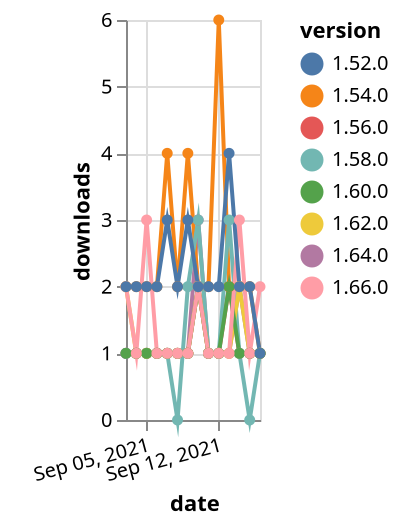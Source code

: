 {"$schema": "https://vega.github.io/schema/vega-lite/v5.json", "description": "A simple bar chart with embedded data.", "data": {"values": [{"date": "2021-09-03", "total": 266, "delta": 1, "version": "1.56.0"}, {"date": "2021-09-04", "total": 267, "delta": 1, "version": "1.56.0"}, {"date": "2021-09-05", "total": 268, "delta": 1, "version": "1.56.0"}, {"date": "2021-09-06", "total": 269, "delta": 1, "version": "1.56.0"}, {"date": "2021-09-07", "total": 270, "delta": 1, "version": "1.56.0"}, {"date": "2021-09-08", "total": 271, "delta": 1, "version": "1.56.0"}, {"date": "2021-09-09", "total": 272, "delta": 1, "version": "1.56.0"}, {"date": "2021-09-10", "total": 274, "delta": 2, "version": "1.56.0"}, {"date": "2021-09-11", "total": 275, "delta": 1, "version": "1.56.0"}, {"date": "2021-09-12", "total": 276, "delta": 1, "version": "1.56.0"}, {"date": "2021-09-13", "total": 278, "delta": 2, "version": "1.56.0"}, {"date": "2021-09-14", "total": 279, "delta": 1, "version": "1.56.0"}, {"date": "2021-09-15", "total": 280, "delta": 1, "version": "1.56.0"}, {"date": "2021-09-16", "total": 281, "delta": 1, "version": "1.56.0"}, {"date": "2021-09-03", "total": 188, "delta": 1, "version": "1.64.0"}, {"date": "2021-09-04", "total": 189, "delta": 1, "version": "1.64.0"}, {"date": "2021-09-05", "total": 190, "delta": 1, "version": "1.64.0"}, {"date": "2021-09-06", "total": 191, "delta": 1, "version": "1.64.0"}, {"date": "2021-09-07", "total": 192, "delta": 1, "version": "1.64.0"}, {"date": "2021-09-08", "total": 193, "delta": 1, "version": "1.64.0"}, {"date": "2021-09-09", "total": 194, "delta": 1, "version": "1.64.0"}, {"date": "2021-09-10", "total": 197, "delta": 3, "version": "1.64.0"}, {"date": "2021-09-11", "total": 198, "delta": 1, "version": "1.64.0"}, {"date": "2021-09-12", "total": 199, "delta": 1, "version": "1.64.0"}, {"date": "2021-09-13", "total": 200, "delta": 1, "version": "1.64.0"}, {"date": "2021-09-14", "total": 202, "delta": 2, "version": "1.64.0"}, {"date": "2021-09-15", "total": 203, "delta": 1, "version": "1.64.0"}, {"date": "2021-09-16", "total": 204, "delta": 1, "version": "1.64.0"}, {"date": "2021-09-03", "total": 2530, "delta": 2, "version": "1.54.0"}, {"date": "2021-09-04", "total": 2532, "delta": 2, "version": "1.54.0"}, {"date": "2021-09-05", "total": 2534, "delta": 2, "version": "1.54.0"}, {"date": "2021-09-06", "total": 2536, "delta": 2, "version": "1.54.0"}, {"date": "2021-09-07", "total": 2540, "delta": 4, "version": "1.54.0"}, {"date": "2021-09-08", "total": 2542, "delta": 2, "version": "1.54.0"}, {"date": "2021-09-09", "total": 2546, "delta": 4, "version": "1.54.0"}, {"date": "2021-09-10", "total": 2548, "delta": 2, "version": "1.54.0"}, {"date": "2021-09-11", "total": 2550, "delta": 2, "version": "1.54.0"}, {"date": "2021-09-12", "total": 2556, "delta": 6, "version": "1.54.0"}, {"date": "2021-09-13", "total": 2558, "delta": 2, "version": "1.54.0"}, {"date": "2021-09-14", "total": 2560, "delta": 2, "version": "1.54.0"}, {"date": "2021-09-15", "total": 2562, "delta": 2, "version": "1.54.0"}, {"date": "2021-09-16", "total": 2563, "delta": 1, "version": "1.54.0"}, {"date": "2021-09-03", "total": 344, "delta": 1, "version": "1.58.0"}, {"date": "2021-09-04", "total": 345, "delta": 1, "version": "1.58.0"}, {"date": "2021-09-05", "total": 346, "delta": 1, "version": "1.58.0"}, {"date": "2021-09-06", "total": 347, "delta": 1, "version": "1.58.0"}, {"date": "2021-09-07", "total": 348, "delta": 1, "version": "1.58.0"}, {"date": "2021-09-08", "total": 348, "delta": 0, "version": "1.58.0"}, {"date": "2021-09-09", "total": 350, "delta": 2, "version": "1.58.0"}, {"date": "2021-09-10", "total": 353, "delta": 3, "version": "1.58.0"}, {"date": "2021-09-11", "total": 354, "delta": 1, "version": "1.58.0"}, {"date": "2021-09-12", "total": 355, "delta": 1, "version": "1.58.0"}, {"date": "2021-09-13", "total": 358, "delta": 3, "version": "1.58.0"}, {"date": "2021-09-14", "total": 359, "delta": 1, "version": "1.58.0"}, {"date": "2021-09-15", "total": 359, "delta": 0, "version": "1.58.0"}, {"date": "2021-09-16", "total": 360, "delta": 1, "version": "1.58.0"}, {"date": "2021-09-03", "total": 170, "delta": 2, "version": "1.62.0"}, {"date": "2021-09-04", "total": 171, "delta": 1, "version": "1.62.0"}, {"date": "2021-09-05", "total": 172, "delta": 1, "version": "1.62.0"}, {"date": "2021-09-06", "total": 173, "delta": 1, "version": "1.62.0"}, {"date": "2021-09-07", "total": 174, "delta": 1, "version": "1.62.0"}, {"date": "2021-09-08", "total": 175, "delta": 1, "version": "1.62.0"}, {"date": "2021-09-09", "total": 176, "delta": 1, "version": "1.62.0"}, {"date": "2021-09-10", "total": 178, "delta": 2, "version": "1.62.0"}, {"date": "2021-09-11", "total": 179, "delta": 1, "version": "1.62.0"}, {"date": "2021-09-12", "total": 180, "delta": 1, "version": "1.62.0"}, {"date": "2021-09-13", "total": 181, "delta": 1, "version": "1.62.0"}, {"date": "2021-09-14", "total": 183, "delta": 2, "version": "1.62.0"}, {"date": "2021-09-15", "total": 184, "delta": 1, "version": "1.62.0"}, {"date": "2021-09-16", "total": 185, "delta": 1, "version": "1.62.0"}, {"date": "2021-09-03", "total": 193, "delta": 1, "version": "1.60.0"}, {"date": "2021-09-04", "total": 194, "delta": 1, "version": "1.60.0"}, {"date": "2021-09-05", "total": 195, "delta": 1, "version": "1.60.0"}, {"date": "2021-09-06", "total": 196, "delta": 1, "version": "1.60.0"}, {"date": "2021-09-07", "total": 197, "delta": 1, "version": "1.60.0"}, {"date": "2021-09-08", "total": 198, "delta": 1, "version": "1.60.0"}, {"date": "2021-09-09", "total": 199, "delta": 1, "version": "1.60.0"}, {"date": "2021-09-10", "total": 201, "delta": 2, "version": "1.60.0"}, {"date": "2021-09-11", "total": 202, "delta": 1, "version": "1.60.0"}, {"date": "2021-09-12", "total": 203, "delta": 1, "version": "1.60.0"}, {"date": "2021-09-13", "total": 205, "delta": 2, "version": "1.60.0"}, {"date": "2021-09-14", "total": 206, "delta": 1, "version": "1.60.0"}, {"date": "2021-09-15", "total": 207, "delta": 1, "version": "1.60.0"}, {"date": "2021-09-16", "total": 208, "delta": 1, "version": "1.60.0"}, {"date": "2021-09-03", "total": 123, "delta": 2, "version": "1.66.0"}, {"date": "2021-09-04", "total": 124, "delta": 1, "version": "1.66.0"}, {"date": "2021-09-05", "total": 127, "delta": 3, "version": "1.66.0"}, {"date": "2021-09-06", "total": 128, "delta": 1, "version": "1.66.0"}, {"date": "2021-09-07", "total": 129, "delta": 1, "version": "1.66.0"}, {"date": "2021-09-08", "total": 130, "delta": 1, "version": "1.66.0"}, {"date": "2021-09-09", "total": 131, "delta": 1, "version": "1.66.0"}, {"date": "2021-09-10", "total": 133, "delta": 2, "version": "1.66.0"}, {"date": "2021-09-11", "total": 134, "delta": 1, "version": "1.66.0"}, {"date": "2021-09-12", "total": 135, "delta": 1, "version": "1.66.0"}, {"date": "2021-09-13", "total": 136, "delta": 1, "version": "1.66.0"}, {"date": "2021-09-14", "total": 139, "delta": 3, "version": "1.66.0"}, {"date": "2021-09-15", "total": 140, "delta": 1, "version": "1.66.0"}, {"date": "2021-09-16", "total": 142, "delta": 2, "version": "1.66.0"}, {"date": "2021-09-03", "total": 2405, "delta": 2, "version": "1.52.0"}, {"date": "2021-09-04", "total": 2407, "delta": 2, "version": "1.52.0"}, {"date": "2021-09-05", "total": 2409, "delta": 2, "version": "1.52.0"}, {"date": "2021-09-06", "total": 2411, "delta": 2, "version": "1.52.0"}, {"date": "2021-09-07", "total": 2414, "delta": 3, "version": "1.52.0"}, {"date": "2021-09-08", "total": 2416, "delta": 2, "version": "1.52.0"}, {"date": "2021-09-09", "total": 2419, "delta": 3, "version": "1.52.0"}, {"date": "2021-09-10", "total": 2421, "delta": 2, "version": "1.52.0"}, {"date": "2021-09-11", "total": 2423, "delta": 2, "version": "1.52.0"}, {"date": "2021-09-12", "total": 2425, "delta": 2, "version": "1.52.0"}, {"date": "2021-09-13", "total": 2429, "delta": 4, "version": "1.52.0"}, {"date": "2021-09-14", "total": 2431, "delta": 2, "version": "1.52.0"}, {"date": "2021-09-15", "total": 2433, "delta": 2, "version": "1.52.0"}, {"date": "2021-09-16", "total": 2434, "delta": 1, "version": "1.52.0"}]}, "width": "container", "mark": {"type": "line", "point": {"filled": true}}, "encoding": {"x": {"field": "date", "type": "temporal", "timeUnit": "yearmonthdate", "title": "date", "axis": {"labelAngle": -15}}, "y": {"field": "delta", "type": "quantitative", "title": "downloads"}, "color": {"field": "version", "type": "nominal"}, "tooltip": {"field": "delta"}}}